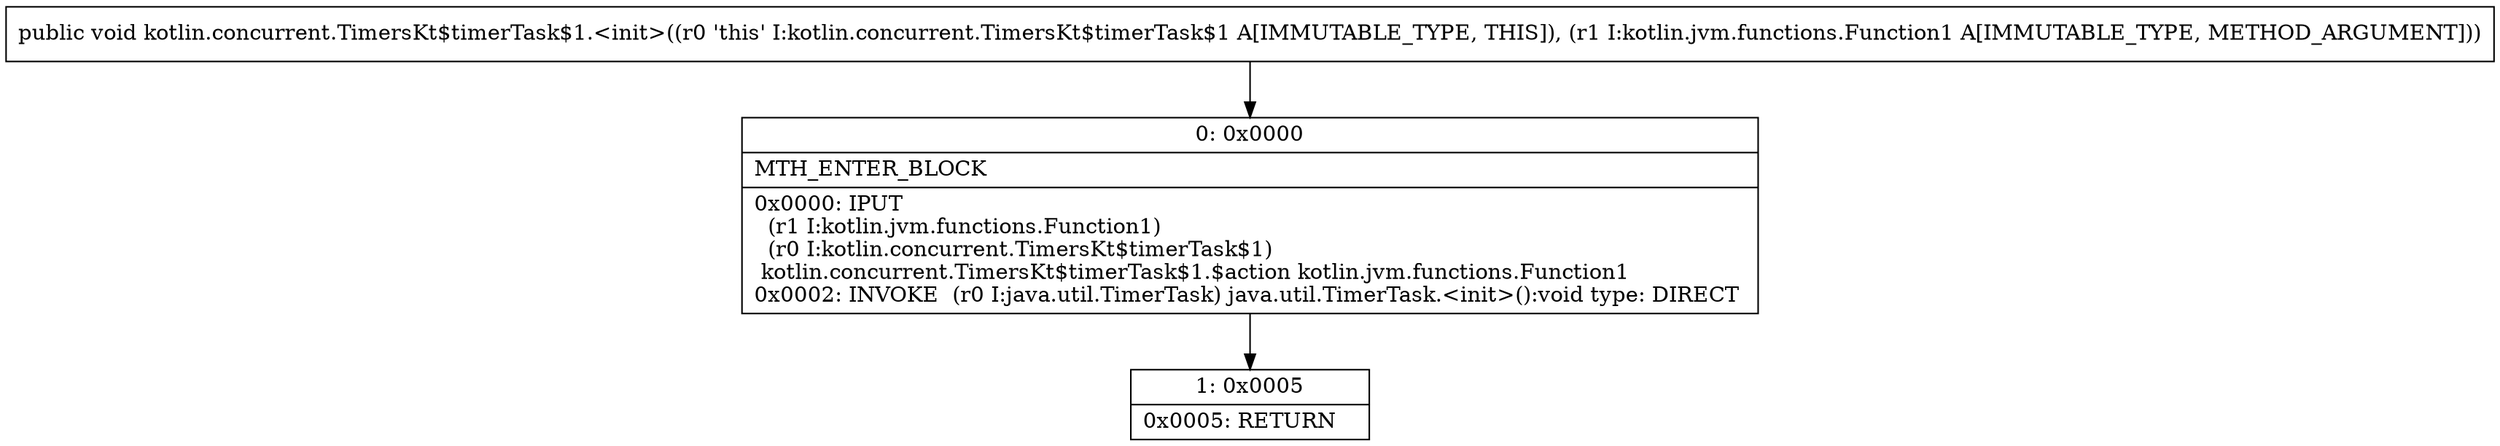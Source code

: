 digraph "CFG forkotlin.concurrent.TimersKt$timerTask$1.\<init\>(Lkotlin\/jvm\/functions\/Function1;)V" {
Node_0 [shape=record,label="{0\:\ 0x0000|MTH_ENTER_BLOCK\l|0x0000: IPUT  \l  (r1 I:kotlin.jvm.functions.Function1)\l  (r0 I:kotlin.concurrent.TimersKt$timerTask$1)\l kotlin.concurrent.TimersKt$timerTask$1.$action kotlin.jvm.functions.Function1 \l0x0002: INVOKE  (r0 I:java.util.TimerTask) java.util.TimerTask.\<init\>():void type: DIRECT \l}"];
Node_1 [shape=record,label="{1\:\ 0x0005|0x0005: RETURN   \l}"];
MethodNode[shape=record,label="{public void kotlin.concurrent.TimersKt$timerTask$1.\<init\>((r0 'this' I:kotlin.concurrent.TimersKt$timerTask$1 A[IMMUTABLE_TYPE, THIS]), (r1 I:kotlin.jvm.functions.Function1 A[IMMUTABLE_TYPE, METHOD_ARGUMENT])) }"];
MethodNode -> Node_0;
Node_0 -> Node_1;
}

